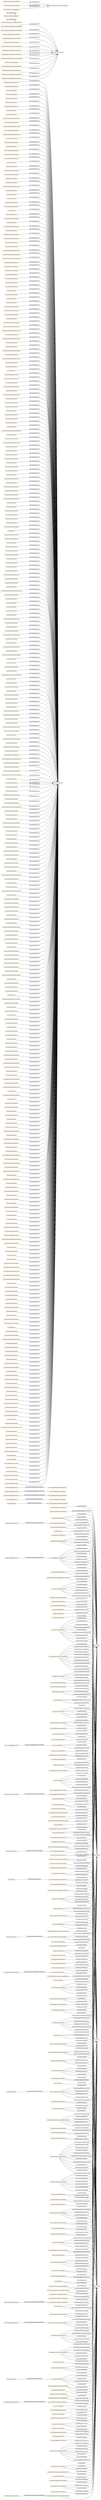 digraph ar2dtool_diagram { 
rankdir=LR;
size="1501"
node [shape = rectangle, color="orange"]; "ml:LarsCVMethod" "ml:PCAMethod" "ml:KNNImputerMethod" "ml:MLPClassifierMethod" "ml:DictionaryLearningMethod" "ml:OPTICSMethod" "ml:LabelBinarizerMethod" "ml:SVRMethod" "ml:CheckScoringMethod" "ml:KBinsDiscretizerMethod" "ml:D2TweedieScoreMethod" "ml:LinearSVCMethod" "ml:ExtraTreeRegressorMethod" "ml:ClassificationReportMethod" "ml:AccuracyScoreMethod" "ml:SpectralClusteringMethod" "ml:LassoLarsICMethod" "ml:BirchMethod" "ml:LogisticRegressionCVMethod" "ml:ValidationCurveDisplayMethod" "ml:ComplementNBMethod" "ml:SGDRegressorMethod" "ml:VotingClassifierMethod" "ml:RepeatedStratifiedKFoldMethod" "ml:AdjustedMutualInfoScoreMethod" "ml:GradientBoostingClassifierMethod" "ml:ConsensusScoreMethod" "ml:LarsMethod" "ml:GradientBoostingRegressorMethod" "ml:TheilSenRegressorMethod" "ml:KernelDensityMethod" "ml:DBSCANMethod" "ml:JaccardScoreMethod" "ml:NearestCentroidMethod" "ml:DecisionTreeClassifierMethod" "ml:SpectralBiclusteringMethod" "ml:RidgeCVMethod" "ml:ExplainedVarianceScoreMethod" "ml:SequentialFeatureSelectorMethod" "ml:MLPRegressorMethod" "ml:LocalOutlierFactorMethod" "ml:NearestNeighborsMethod" "ml:TargetEncoderMethod" "ml:HalvingRandomSearchCVMethod" "ml:ClassLikelihoodRatiosMethod" "ml:BaggingClassifierMethod" "ml:RadiusNeighborsTransformerMethod" "ml:RFEMethod" "ml:NuSVCMethod" "ml:GenericUnivariateSelectMethod" "ml:BernoulliNBMethod" "ml:AffinityPropagationMethod" "ml:SelectFromModelMethod" "ml:PairwiseKernelsMethod" "ml:FunctionTransformerMethod" "ml:DecisionTreeRegressorMethod" "ml:RandomForestRegressorMethod" "ml:ExtraTreesClassifierMethod" "ml:SelectFdrMethod" "ml:IsolationForestMethod" "ml:MiniBatchSparsePCAMethod" "ml:MiniBatchDictionaryLearningMethod" "ml:GridSearchCVMethod" "ml:TrainTestSplitMethod" "ml:PerceptronMethod" "ml:SpectralCoclusteringMethod" "ml:StandardScalerMethod" "ml:LinearRegressionMethod" "ml:RadiusNeighborsClassifierMethod" "ml:KNeighborsClassifierMethod" "ml:MultilabelConfusionMatrixMethod" "ml:ExtraTreesRegressorMethod" "ml:LassoMethod" "ml:KNeighborsRegressorMethod" "ml:VotingRegressorMethod" "ml:LassoCVMethod" "ml:RFECVMethod" "ml:SVCMethod" "ml:BalancedAccuracyScoreMethod" "ml:MiniBatchKMeansMethod" "ml:FRegressionMethod" "ml:ARDRegressionMethod" "ml:BayesianRidgeMethod" "ml:FeatureHasherMethod" "ml:TweedieRegressorMethod" "ml:PairwiseDistancesMethod" "ml:PrecisionRecallCurveMethod" "ml:RobustScalerMethod" "ml:HistGradientBoostingClassifierMethod" "ml:HistGradientBoostingRegressorMethod" "ml:MeanShiftMethod" "ml:IncrementalPCAMethod" "ml:MiniBatchNMFMethod" "ml:OutputCodeClassifierMethod" "ml:KernelPCAMethod" "ml:HalvingGridSearchCVMethod" "ml:MakeScorerMethod" "ml:CategoricalNBMethod" "ml:ElasticNetCVMethod" "ml:RocAucScoreMethod" "ml:QuantileTransformerMethod" "ml:PrecisionScoreMethod" "ml:BisectingKMeansMethod" "ml:HingeLossMethod" "ml:CohenKappaScoreMethod" "ml:OneHotEncoderMethod" "ml:StratifiedShuffleSplitMethod" "ml:PairwiseDistancesArgminMinMethod" "ml:SparsePCAMethod" "ml:MutualInfoClassifMethod" "ml:SplineTransformerMethod" "ml:PowerTransformerMethod" "ml:MissingIndicatorMethod" "ml:MutualInfoScoreMethod" "ml:GroupShuffleSplitMethod" "ml:SilhouetteScoreMethod" "ml:DictVectorizerMethod" "ml:RepeatedKFoldMethod" "ml:LeavePGroupsOutMethod" "ml:RANSACRegressorMethod" "ml:MeanAbsolutePercentageErrorMethod" "ml:LinearSVRMethod" "ml:AdaBoostClassifierMethod" "ml:LassoLarsCVMethod" "ml:StackingClassifierMethod" "ml:GaussianNBMethod" "ml:PrecisionRecallFscoreSupportMethod" "ml:BinarizerMethod" "ml:PairwiseDistancesChunkedMethod" "ml:MinMaxScalerMethod" "ml:LearningCurveDisplayMethod" "ml:PairwiseDistancesArgminMethod" "ml:AgglomerativeClusteringMethod" "ml:SimpleImputerMethod" "ml:OneClassSVMMethod" "ml:PolynomialFeaturesMethod" "ml:FbetaScoreMethod" "ml:RandomForestClassifierMethod" "ml:SparseCoderMethod" "ml:QuantileRegressorMethod" "ml:HDBSCANMethod" "ml:FastICAMethod" "ml:AdaBoostRegressorMethod" "ml:FeatureAgglomerationMethod" "ml:LatentDirichletAllocationMethod" "ml:OrdinalEncoderMethod" "ml:DcgScoreMethod" "ml:EuclideanDistancesMethod" "ml:TimeSeriesSplitMethod" "ml:SelectPercentileMethod" "ml:FactorAnalysisMethod" ; /*classes style*/
	"ml:hasParamRemoveZeroEig" -> "ds:hasParameter" [ label = "rdfs:subPropertyOf" ];
	"ml:hasParamPoolingFunc" -> "ds:hasParameter" [ label = "rdfs:subPropertyOf" ];
	"ml:hasParamAffinity" -> "ds:hasParameter" [ label = "rdfs:subPropertyOf" ];
	"ml:hasParamMiniBatch" -> "ds:hasParameter" [ label = "rdfs:subPropertyOf" ];
	"ml:hasParamFillValue" -> "ds:hasParameter" [ label = "rdfs:subPropertyOf" ];
	"ml:hasSupportVectorRegressionMethod" -> "ml:hasTrainMethod" [ label = "rdfs:subPropertyOf" ];
	"ml:hasParamLambda1" -> "ds:hasParameter" [ label = "rdfs:subPropertyOf" ];
	"ml:hasParamWhitenSolver" -> "ds:hasParameter" [ label = "rdfs:subPropertyOf" ];
	"ml:hasParamBeta1" -> "ds:hasParameter" [ label = "rdfs:subPropertyOf" ];
	"ml:hasParamWhiten" -> "ds:hasParameter" [ label = "rdfs:subPropertyOf" ];
	"ml:hasParamDistanceThreshold" -> "ds:hasParameter" [ label = "rdfs:subPropertyOf" ];
	"ml:hasParamMetricParams" -> "ds:hasParameter" [ label = "rdfs:subPropertyOf" ];
	"ml:hasParamResidualThreshold" -> "ds:hasParameter" [ label = "rdfs:subPropertyOf" ];
	"ml:hasInstanceBasedRegressionMethod" -> "ml:hasTrainMethod" [ label = "rdfs:subPropertyOf" ];
	"ml:hasParamMinFrequency" -> "ds:hasParameter" [ label = "rdfs:subPropertyOf" ];
	"ml:hasParamOutputDistribution" -> "ds:hasParameter" [ label = "rdfs:subPropertyOf" ];
	"ml:hasParamGcvMode" -> "ds:hasParameter" [ label = "rdfs:subPropertyOf" ];
	"ml:hasParamStopNInliers" -> "ds:hasParameter" [ label = "rdfs:subPropertyOf" ];
	"ml:hasParamWeights" -> "ds:hasParameter" [ label = "rdfs:subPropertyOf" ];
	"ml:hasParamKernelParams" -> "ds:hasParameter" [ label = "rdfs:subPropertyOf" ];
	"ml:hasPerformanceCalculationMethod" -> "ml:hasPerformanceCalculationMethod" [ label = "rdfs:subPropertyOf" ];
	"ml:hasParamNoiseVariance" -> "ds:hasParameter" [ label = "rdfs:subPropertyOf" ];
	"ml:hasParamMaxTrainSize" -> "ds:hasParameter" [ label = "rdfs:subPropertyOf" ];
	"ml:hasParamAtol" -> "ds:hasParameter" [ label = "rdfs:subPropertyOf" ];
	"ml:hasParamL1Ratio" -> "ds:hasParameter" [ label = "rdfs:subPropertyOf" ];
	"ml:hasParamVarSmoothing" -> "ds:hasParameter" [ label = "rdfs:subPropertyOf" ];
	"ml:hasDataSplittingMethod" -> "ml:hasDataSplittingMethod" [ label = "rdfs:subPropertyOf" ];
	"ml:hasParamOutlierLabel" -> "ds:hasParameter" [ label = "rdfs:subPropertyOf" ];
	"ml:hasParamLogBase" -> "ds:hasParameter" [ label = "rdfs:subPropertyOf" ];
	"ml:hasParamLeafSize" -> "ds:hasParameter" [ label = "rdfs:subPropertyOf" ];
	"ml:hasParamBisectingStrategy" -> "ds:hasParameter" [ label = "rdfs:subPropertyOf" ];
	"ml:hasParamTestSize" -> "ds:hasParameter" [ label = "rdfs:subPropertyOf" ];
	"ml:hasParamPrefit" -> "ds:hasParameter" [ label = "rdfs:subPropertyOf" ];
	"ml:hasParamEta0" -> "ds:hasParameter" [ label = "rdfs:subPropertyOf" ];
	"ml:hasParamAlgorithm" -> "ds:hasParameter" [ label = "rdfs:subPropertyOf" ];
	"ml:hasParamExtrapolation" -> "ds:hasParameter" [ label = "rdfs:subPropertyOf" ];
	"ml:hasParamB" -> "ds:hasParameter" [ label = "rdfs:subPropertyOf" ];
	"ml:hasParamPositive" -> "ds:hasParameter" [ label = "rdfs:subPropertyOf" ];
	"ml:hasParamNSubsamples" -> "ds:hasParameter" [ label = "rdfs:subPropertyOf" ];
	"ml:hasParamDrop" -> "ds:hasParameter" [ label = "rdfs:subPropertyOf" ];
	"ml:hasParamWithCentering" -> "ds:hasParameter" [ label = "rdfs:subPropertyOf" ];
	"ml:hasParamMemory" -> "ds:hasParameter" [ label = "rdfs:subPropertyOf" ];
	"ml:hasParamConvergenceIter" -> "ds:hasParameter" [ label = "rdfs:subPropertyOf" ];
	"ml:hasParamMinCategories" -> "ds:hasParameter" [ label = "rdfs:subPropertyOf" ];
	"ml:hasParamSvdSolver" -> "ds:hasParameter" [ label = "rdfs:subPropertyOf" ];
	"ml:hasParamClusterAll" -> "ds:hasParameter" [ label = "rdfs:subPropertyOf" ];
	"ml:hasFeatureSelectionMethod" -> "ml:hasPrepareTransformerMethod" [ label = "rdfs:subPropertyOf" ];
	"ml:hasParamBootstrapFeatures" -> "ds:hasParameter" [ label = "rdfs:subPropertyOf" ];
	"ml:hasParamReassignmentRatio" -> "ds:hasParameter" [ label = "rdfs:subPropertyOf" ];
	"ml:hasParamFitInverseTransform" -> "ds:hasParameter" [ label = "rdfs:subPropertyOf" ];
	"ml:hasParamMinResources" -> "ds:hasParameter" [ label = "rdfs:subPropertyOf" ];
	"ml:hasParamNCandidates" -> "ds:hasParameter" [ label = "rdfs:subPropertyOf" ];
	"ml:hasParamIncludeBias" -> "ds:hasParameter" [ label = "rdfs:subPropertyOf" ];
	"ml:hasParamOutputDict" -> "ds:hasParameter" [ label = "rdfs:subPropertyOf" ];
	"ml:hasParamSampleSize" -> "ds:hasParameter" [ label = "rdfs:subPropertyOf" ];
	"ml:hasParamStrategy" -> "ds:hasParameter" [ label = "rdfs:subPropertyOf" ];
	"ml:hasParamAllowNone" -> "ds:hasParameter" [ label = "rdfs:subPropertyOf" ];
	"ml:hasParamStep" -> "ds:hasParameter" [ label = "rdfs:subPropertyOf" ];
	"ml:hasParamInputType" -> "ds:hasParameter" [ label = "rdfs:subPropertyOf" ];
	"ml:hasParamLink" -> "ds:hasParameter" [ label = "rdfs:subPropertyOf" ];
	"ml:hasParamPenalty" -> "ds:hasParameter" [ label = "rdfs:subPropertyOf" ];
	"ml:hasParamMaxSamples" -> "ds:hasParameter" [ label = "rdfs:subPropertyOf" ];
	"ml:hasParamMaxLeafNodes" -> "ds:hasParameter" [ label = "rdfs:subPropertyOf" ];
	"ml:hasParamUnitVariance" -> "ds:hasParameter" [ label = "rdfs:subPropertyOf" ];
	"ml:hasParamNSplits" -> "ds:hasParameter" [ label = "rdfs:subPropertyOf" ];
	"ml:hasParamTransformAlpha" -> "ds:hasParameter" [ label = "rdfs:subPropertyOf" ];
	"ml:hasParamReturnTrainScore" -> "ds:hasParameter" [ label = "rdfs:subPropertyOf" ];
	"ml:hasParamMinImpurityDecrease" -> "ds:hasParameter" [ label = "rdfs:subPropertyOf" ];
	"ml:hasParamParamGrid" -> "ds:hasParameter" [ label = "rdfs:subPropertyOf" ];
	"ml:hasParamCategoricalFeatures" -> "ds:hasParameter" [ label = "rdfs:subPropertyOf" ];
	"ml:hasParamCallback" -> "ds:hasParameter" [ label = "rdfs:subPropertyOf" ];
	"ml:hasParamCodeInit" -> "ds:hasParameter" [ label = "rdfs:subPropertyOf" ];
	"ml:hasParamTransformAlgorithm" -> "ds:hasParameter" [ label = "rdfs:subPropertyOf" ];
	"ml:hasParamAddIndicator" -> "ds:hasParameter" [ label = "rdfs:subPropertyOf" ];
	"ml:hasParamMaxNoImprovement" -> "ds:hasParameter" [ label = "rdfs:subPropertyOf" ];
	"ml:hasParamNRepeats" -> "ds:hasParameter" [ label = "rdfs:subPropertyOf" ];
	"ml:hasParamWarnFor" -> "ds:hasParameter" [ label = "rdfs:subPropertyOf" ];
	"ml:hasParamCs" -> "ds:hasParameter" [ label = "rdfs:subPropertyOf" ];
	"ml:hasParamParamName" -> "ds:hasParameter" [ label = "rdfs:subPropertyOf" ];
	"ml:hasParamInteractionCst" -> "ds:hasParameter" [ label = "rdfs:subPropertyOf" ];
	"ml:hasParamAdjusted" -> "ds:hasParameter" [ label = "rdfs:subPropertyOf" ];
	"ml:hasParamNIterNoChange" -> "ds:hasParameter" [ label = "rdfs:subPropertyOf" ];
	"ml:hasParamSmooth" -> "ds:hasParameter" [ label = "rdfs:subPropertyOf" ];
	"ml:hasParamFlattenTransform" -> "ds:hasParameter" [ label = "rdfs:subPropertyOf" ];
	"ml:hasParamLambda2" -> "ds:hasParameter" [ label = "rdfs:subPropertyOf" ];
	"ml:hasParamScoreName" -> "ds:hasParameter" [ label = "rdfs:subPropertyOf" ];
	"ml:hasParamScoreFunc" -> "ds:hasParameter" [ label = "rdfs:subPropertyOf" ];
	"ml:hasParamBeta2" -> "ds:hasParameter" [ label = "rdfs:subPropertyOf" ];
	"ml:hasParamCategories" -> "ds:hasParameter" [ label = "rdfs:subPropertyOf" ];
	"ml:hasParamMaxTrials" -> "ds:hasParameter" [ label = "rdfs:subPropertyOf" ];
	"ml:hasParamMaxIter" -> "ds:hasParameter" [ label = "rdfs:subPropertyOf" ];
	"ml:hasParamRtol" -> "ds:hasParameter" [ label = "rdfs:subPropertyOf" ];
	"ml:hasParamAggressiveElimination" -> "ds:hasParameter" [ label = "rdfs:subPropertyOf" ];
	"ml:hasParamWInit" -> "ds:hasParameter" [ label = "rdfs:subPropertyOf" ];
	"ml:hasParamWarmStart" -> "ds:hasParameter" [ label = "rdfs:subPropertyOf" ];
	"ml:hasParamValidationFraction" -> "ds:hasParameter" [ label = "rdfs:subPropertyOf" ];
	"ml:hasParamFeatures" -> "ds:hasParameter" [ label = "rdfs:subPropertyOf" ];
	"ml:hasParamShuffle" -> "ds:hasParameter" [ label = "rdfs:subPropertyOf" ];
	"ml:hasParamNSvdVecs" -> "ds:hasParameter" [ label = "rdfs:subPropertyOf" ];
	"ml:hasParamReduceFunc" -> "ds:hasParameter" [ label = "rdfs:subPropertyOf" ];
	"ml:hasParamKernel" -> "ds:hasParameter" [ label = "rdfs:subPropertyOf" ];
	"ml:hasParamForceAlpha" -> "ds:hasParameter" [ label = "rdfs:subPropertyOf" ];
	"ml:hasParamTrainSize" -> "ds:hasParameter" [ label = "rdfs:subPropertyOf" ];
	"ml:hasParamNorm" -> "ds:hasParameter" [ label = "rdfs:subPropertyOf" ];
	"ml:hasParamNEstimators" -> "ds:hasParameter" [ label = "rdfs:subPropertyOf" ];
	"ml:hasParamGamma" -> "ds:hasParameter" [ label = "rdfs:subPropertyOf" ];
	"ml:hasParamMaxCategories" -> "ds:hasParameter" [ label = "rdfs:subPropertyOf" ];
	"ml:hasParamMinBinFreq" -> "ds:hasParameter" [ label = "rdfs:subPropertyOf" ];
	"ml:hasParamStandardize" -> "ds:hasParameter" [ label = "rdfs:subPropertyOf" ];
	"ml:hasParamShrinkThreshold" -> "ds:hasParameter" [ label = "rdfs:subPropertyOf" ];
	"ml:hasParamNInit" -> "ds:hasParameter" [ label = "rdfs:subPropertyOf" ];
	"ml:hasParamAlpha" -> "ds:hasParameter" [ label = "rdfs:subPropertyOf" ];
	"ml:hasParamNQuantiles" -> "ds:hasParameter" [ label = "rdfs:subPropertyOf" ];
	"ml:hasParamCodeSize" -> "ds:hasParameter" [ label = "rdfs:subPropertyOf" ];
	"ml:hasParamWithMean" -> "ds:hasParameter" [ label = "rdfs:subPropertyOf" ];
	"ml:hasParamAlphaW" -> "ds:hasParameter" [ label = "rdfs:subPropertyOf" ];
	"ml:hasSimpleRegressionMethod" -> "ml:hasTrainMethod" [ label = "rdfs:subPropertyOf" ];
	"ml:hasParamEarlyStopping" -> "ds:hasParameter" [ label = "rdfs:subPropertyOf" ];
	"ml:hasParamC" -> "ds:hasParameter" [ label = "rdfs:subPropertyOf" ];
	"ml:hasParamCheckInverse" -> "ds:hasParameter" [ label = "rdfs:subPropertyOf" ];
	"ml:hasParamNNeighbors" -> "ds:hasParameter" [ label = "rdfs:subPropertyOf" ];
	"ml:hasParamJitter" -> "ds:hasParameter" [ label = "rdfs:subPropertyOf" ];
	"ml:hasParamNGroups" -> "ds:hasParameter" [ label = "rdfs:subPropertyOf" ];
	"ml:hasParamBatchSize" -> "ds:hasParameter" [ label = "rdfs:subPropertyOf" ];
	"ml:hasParamPositiveDict" -> "ds:hasParameter" [ label = "rdfs:subPropertyOf" ];
	"ml:hasParamPowerT" -> "ds:hasParameter" [ label = "rdfs:subPropertyOf" ];
	"ml:hasParamAlphaInit" -> "ds:hasParameter" [ label = "rdfs:subPropertyOf" ];
	"ml:hasParamFitPath" -> "ds:hasParameter" [ label = "rdfs:subPropertyOf" ];
	"ml:hasParamSeparator" -> "ds:hasParameter" [ label = "rdfs:subPropertyOf" ];
	"ml:hasParamNNonzeroCoefs" -> "ds:hasParameter" [ label = "rdfs:subPropertyOf" ];
	"ml:hasParamProbability" -> "ds:hasParameter" [ label = "rdfs:subPropertyOf" ];
	"ml:hasParamRidgeAlpha" -> "ds:hasParameter" [ label = "rdfs:subPropertyOf" ];
	"ml:hasParamParam" -> "ds:hasParameter" [ label = "rdfs:subPropertyOf" ];
	"ml:hasParamTransformNNonzeroCoefs" -> "ds:hasParameter" [ label = "rdfs:subPropertyOf" ];
	"ml:hasParamAssignLabels" -> "ds:hasParameter" [ label = "rdfs:subPropertyOf" ];
	"ml:hasParamMaxBins" -> "ds:hasParameter" [ label = "rdfs:subPropertyOf" ];
	"ml:hasParamAlpha1" -> "ds:hasParameter" [ label = "rdfs:subPropertyOf" ];
	"ml:hasParamDigits" -> "ds:hasParameter" [ label = "rdfs:subPropertyOf" ];
	"ml:hasBoostingRegressionMethod" -> "ml:hasTrainMethod" [ label = "rdfs:subPropertyOf" ];
	"ml:hasModelSelectionMethod" -> "ml:hasTrainMethod" [ label = "rdfs:subPropertyOf" ];
	"ml:hasParamMaxFun" -> "ds:hasParameter" [ label = "rdfs:subPropertyOf" ];
	"ml:hasParamDtype" -> "ds:hasParameter" [ label = "rdfs:subPropertyOf" ];
	"ml:hasParamBranchingFactor" -> "ds:hasParameter" [ label = "rdfs:subPropertyOf" ];
	"ml:hasParamNormalize" -> "ds:hasParameter" [ label = "rdfs:subPropertyOf" ];
	"ml:hasParamPerpTol" -> "ds:hasParameter" [ label = "rdfs:subPropertyOf" ];
	"ml:hasParamLambdaInit" -> "ds:hasParameter" [ label = "rdfs:subPropertyOf" ];
	"ml:hasParamFeatureNamesOut" -> "ds:hasParameter" [ label = "rdfs:subPropertyOf" ];
	"ml:hasParamCcpAlpha" -> "ds:hasParameter" [ label = "rdfs:subPropertyOf" ];
	"ml:hasParamSolver" -> "ds:hasParameter" [ label = "rdfs:subPropertyOf" ];
	"ml:hasParamImportanceGetter" -> "ds:hasParameter" [ label = "rdfs:subPropertyOf" ];
	"ml:hasParamMaxEps" -> "ds:hasParameter" [ label = "rdfs:subPropertyOf" ];
	"ml:hasParamEncodedMissingValue" -> "ds:hasParameter" [ label = "rdfs:subPropertyOf" ];
	"ml:hasParamVInit" -> "ds:hasParameter" [ label = "rdfs:subPropertyOf" ];
	"ml:hasParamLoss" -> "ds:hasParameter" [ label = "rdfs:subPropertyOf" ];
	"ml:hasParamFitAlgorithm" -> "ds:hasParameter" [ label = "rdfs:subPropertyOf" ];
	"ml:hasParamAlphas" -> "ds:hasParameter" [ label = "rdfs:subPropertyOf" ];
	"ml:hasParamClusterSelectionMethod" -> "ds:hasParameter" [ label = "rdfs:subPropertyOf" ];
	"ml:hasParamOrder" -> "ds:hasParameter" [ label = "rdfs:subPropertyOf" ];
	"ml:hasParamFitPrior" -> "ds:hasParameter" [ label = "rdfs:subPropertyOf" ];
	"ml:hasParamInverseFunc" -> "ds:hasParameter" [ label = "rdfs:subPropertyOf" ];
	"ml:hasParamKnots" -> "ds:hasParameter" [ label = "rdfs:subPropertyOf" ];
	"ml:hasParamSparseOutput" -> "ds:hasParameter" [ label = "rdfs:subPropertyOf" ];
	"ml:hasParamSimilarity" -> "ds:hasParameter" [ label = "rdfs:subPropertyOf" ];
	"ml:hasParamBetaLoss" -> "ds:hasParameter" [ label = "rdfs:subPropertyOf" ];
	"ml:hasParamSplitter" -> "ds:hasParameter" [ label = "rdfs:subPropertyOf" ];
	"ml:hasParamMinClusterSize" -> "ds:hasParameter" [ label = "rdfs:subPropertyOf" ];
	"ml:hasParamDropIntermediate" -> "ds:hasParameter" [ label = "rdfs:subPropertyOf" ];
	"ml:hasParamTrainScores" -> "ds:hasParameter" [ label = "rdfs:subPropertyOf" ];
	"ml:hasParamEigenTol" -> "ds:hasParameter" [ label = "rdfs:subPropertyOf" ];
	"ml:hasParamComputeDistances" -> "ds:hasParameter" [ label = "rdfs:subPropertyOf" ];
	"ml:hasParamContamination" -> "ds:hasParameter" [ label = "rdfs:subPropertyOf" ];
	"ml:hasParamFunc" -> "ds:hasParameter" [ label = "rdfs:subPropertyOf" ];
	"ml:hasParamMaxDocUpdateIter" -> "ds:hasParameter" [ label = "rdfs:subPropertyOf" ];
	"ml:hasParamEncode" -> "ds:hasParameter" [ label = "rdfs:subPropertyOf" ];
	"ml:hasParamLearningMethod" -> "ds:hasParameter" [ label = "rdfs:subPropertyOf" ];
	"ml:hasParamSamplewise" -> "ds:hasParameter" [ label = "rdfs:subPropertyOf" ];
	"ml:hasParamIteratedPower" -> "ds:hasParameter" [ label = "rdfs:subPropertyOf" ];
	"ml:hasParamNesterovsMomentum" -> "ds:hasParameter" [ label = "rdfs:subPropertyOf" ];
	"ml:hasParamWorkingMemory" -> "ds:hasParameter" [ label = "rdfs:subPropertyOf" ];
	"ml:hasParamFeatureRange" -> "ds:hasParameter" [ label = "rdfs:subPropertyOf" ];
	"ml:hasParamResponseMethod" -> "ds:hasParameter" [ label = "rdfs:subPropertyOf" ];
	"ml:hasParamFeatureNameCombiner" -> "ds:hasParameter" [ label = "rdfs:subPropertyOf" ];
	"ml:hasParamPower" -> "ds:hasParameter" [ label = "rdfs:subPropertyOf" ];
	"ml:hasParamBreakTies" -> "ds:hasParameter" [ label = "rdfs:subPropertyOf" ];
	"ml:hasParamSplitSign" -> "ds:hasParameter" [ label = "rdfs:subPropertyOf" ];
	"ml:hasParamAverage" -> "ds:hasParameter" [ label = "rdfs:subPropertyOf" ];
	"ml:hasParamInterceptScaling" -> "ds:hasParameter" [ label = "rdfs:subPropertyOf" ];
	"ml:hasParamBinSeeding" -> "ds:hasParameter" [ label = "rdfs:subPropertyOf" ];
	"ml:hasParamQuantileRange" -> "ds:hasParameter" [ label = "rdfs:subPropertyOf" ];
	"ml:hasParamClusterSelectionEpsilon" -> "ds:hasParameter" [ label = "rdfs:subPropertyOf" ];
	"ml:hasParamErrorOnNew" -> "ds:hasParameter" [ label = "rdfs:subPropertyOf" ];
	"ml:hasParamDirection" -> "ds:hasParameter" [ label = "rdfs:subPropertyOf" ];
	"ml:hasParamKwArgs" -> "ds:hasParameter" [ label = "rdfs:subPropertyOf" ];
	"ml:hasParamNFeaturesToSelect" -> "ds:hasParameter" [ label = "rdfs:subPropertyOf" ];
	"ml:hasParamL2Regularization" -> "ds:hasParameter" [ label = "rdfs:subPropertyOf" ];
	"ml:hasParamWithStd" -> "ds:hasParameter" [ label = "rdfs:subPropertyOf" ];
	"ml:hasParamEstimator" -> "ds:hasParameter" [ label = "rdfs:subPropertyOf" ];
	"ml:hasParamAlpha2" -> "ds:hasParameter" [ label = "rdfs:subPropertyOf" ];
	"ml:hasParamPreDispatch" -> "ds:hasParameter" [ label = "rdfs:subPropertyOf" ];
	"ml:hasParamLinkage" -> "ds:hasParameter" [ label = "rdfs:subPropertyOf" ];
	"ml:hasParamHandleUnknown" -> "ds:hasParameter" [ label = "rdfs:subPropertyOf" ];
	"ml:hasParamMonotonicCst" -> "ds:hasParameter" [ label = "rdfs:subPropertyOf" ];
	"ml:hasParamAlphaH" -> "ds:hasParameter" [ label = "rdfs:subPropertyOf" ];
	"ml:hasParamConnectivity" -> "ds:hasParameter" [ label = "rdfs:subPropertyOf" ];
	"ml:hasParamMaxResources" -> "ds:hasParameter" [ label = "rdfs:subPropertyOf" ];
	"ml:hasParamNBins" -> "ds:hasParameter" [ label = "rdfs:subPropertyOf" ];
	"ml:hasParamDecisionFunctionShape" -> "ds:hasParameter" [ label = "rdfs:subPropertyOf" ];
	"ml:hasMulticlassClassificationMethod" -> "ml:hasTrainMethod" [ label = "rdfs:subPropertyOf" ];
	"ml:hasParamNeedsProba" -> "ds:hasParameter" [ label = "rdfs:subPropertyOf" ];
	"ml:hasParamMetric" -> "ds:hasParameter" [ label = "rdfs:subPropertyOf" ];
	"ml:hasParamFunArgs" -> "ds:hasParameter" [ label = "rdfs:subPropertyOf" ];
	"ml:hasParamPredecessorCorrection" -> "ds:hasParameter" [ label = "rdfs:subPropertyOf" ];
	"ml:hasParamBeta" -> "ds:hasParameter" [ label = "rdfs:subPropertyOf" ];
	"ml:hasParamLearningOffset" -> "ds:hasParameter" [ label = "rdfs:subPropertyOf" ];
	"ml:hasParamAcceptSparse" -> "ds:hasParameter" [ label = "rdfs:subPropertyOf" ];
	"ml:hasParamRaiseWarning" -> "ds:hasParameter" [ label = "rdfs:subPropertyOf" ];
	"ml:hasParamIsDataValid" -> "ds:hasParameter" [ label = "rdfs:subPropertyOf" ];
	"ml:hasParamCoef0" -> "ds:hasParameter" [ label = "rdfs:subPropertyOf" ];
	"ml:hasParamMissingValues" -> "ds:hasParameter" [ label = "rdfs:subPropertyOf" ];
	"ml:hasParamSparse" -> "ds:hasParameter" [ label = "rdfs:subPropertyOf" ];
	"ml:hasParamIgnoreImplicitZeros" -> "ds:hasParameter" [ label = "rdfs:subPropertyOf" ];
	"ml:hasParamNComponents" -> "ds:hasParameter" [ label = "rdfs:subPropertyOf" ];
	"ml:hasParamStopScore" -> "ds:hasParameter" [ label = "rdfs:subPropertyOf" ];
	"ml:hasParamForgetFactor" -> "ds:hasParameter" [ label = "rdfs:subPropertyOf" ];
	"ml:hasParamResource" -> "ds:hasParameter" [ label = "rdfs:subPropertyOf" ];
	"ml:hasParamSort" -> "ds:hasParameter" [ label = "rdfs:subPropertyOf" ];
	"ml:hasParamMeanChangeTol" -> "ds:hasParameter" [ label = "rdfs:subPropertyOf" ];
	"ml:hasParamRandomState" -> "ds:hasParameter" [ label = "rdfs:subPropertyOf" ];
	"ml:hasParamForceAllFinite" -> "ds:hasParameter" [ label = "rdfs:subPropertyOf" ];
	"ml:hasParamComputeScore" -> "ds:hasParameter" [ label = "rdfs:subPropertyOf" ];
	"ml:hasParamUnknownValue" -> "ds:hasParameter" [ label = "rdfs:subPropertyOf" ];
	"ml:hasParamSubsample" -> "ds:hasParameter" [ label = "rdfs:subPropertyOf" ];
	"ml:hasParamFreshRestartsMaxIter" -> "ds:hasParameter" [ label = "rdfs:subPropertyOf" ];
	"ml:hasParamGap" -> "ds:hasParameter" [ label = "rdfs:subPropertyOf" ];
	"ml:hasBinaryClassificationMethod" -> "ml:hasTrainMethod" [ label = "rdfs:subPropertyOf" ];
	"ml:hasParamAlternateSign" -> "ds:hasParameter" [ label = "rdfs:subPropertyOf" ];
	"ml:hasParamMultiClass" -> "ds:hasParameter" [ label = "rdfs:subPropertyOf" ];
	"ml:hasParamMomentum" -> "ds:hasParameter" [ label = "rdfs:subPropertyOf" ];
	"ml:hasParamP" -> "ds:hasParameter" [ label = "rdfs:subPropertyOf" ];
	"ml:hasParamMinFeaturesToSelect" -> "ds:hasParameter" [ label = "rdfs:subPropertyOf" ];
	"ml:hasParamClassWeight" -> "ds:hasParameter" [ label = "rdfs:subPropertyOf" ];
	"ml:hasParamAxis" -> "ds:hasParameter" [ label = "rdfs:subPropertyOf" ];
	"ml:hasParamTestScores" -> "ds:hasParameter" [ label = "rdfs:subPropertyOf" ];
	"ml:hasParamTol" -> "ds:hasParameter" [ label = "rdfs:subPropertyOf" ];
	"ml:hasParamFitIntercept" -> "ds:hasParameter" [ label = "rdfs:subPropertyOf" ];
	"ml:hasParamPosLabel" -> "ds:hasParameter" [ label = "rdfs:subPropertyOf" ];
	"ml:hasParamMode" -> "ds:hasParameter" [ label = "rdfs:subPropertyOf" ];
	"ml:hasParamPercentile" -> "ds:hasParameter" [ label = "rdfs:subPropertyOf" ];
	"ml:hasParamNFeatures" -> "ds:hasParameter" [ label = "rdfs:subPropertyOf" ];
	"ml:hasParamNIter" -> "ds:hasParameter" [ label = "rdfs:subPropertyOf" ];
	"ml:hasParamDictionary" -> "ds:hasParameter" [ label = "rdfs:subPropertyOf" ];
	"ml:hasParamBinarize" -> "ds:hasParameter" [ label = "rdfs:subPropertyOf" ];
	"ml:hasParamBandwidth" -> "ds:hasParameter" [ label = "rdfs:subPropertyOf" ];
	"ml:hasParamInteractionOnly" -> "ds:hasParameter" [ label = "rdfs:subPropertyOf" ];
	"ml:hasRegularizedRegressionMethod" -> "ml:hasTrainMethod" [ label = "rdfs:subPropertyOf" ];
	"ml:hasParamPreference" -> "ds:hasParameter" [ label = "rdfs:subPropertyOf" ];
	"ml:hasParamComputeFullTree" -> "ds:hasParameter" [ label = "rdfs:subPropertyOf" ];
	"ml:hasParamClusterMethod" -> "ds:hasParameter" [ label = "rdfs:subPropertyOf" ];
	"ml:hasParamDictInit" -> "ds:hasParameter" [ label = "rdfs:subPropertyOf" ];
	"ml:hasParamValidate" -> "ds:hasParameter" [ label = "rdfs:subPropertyOf" ];
	"ml:hasParamDiscreteFeatures" -> "ds:hasParameter" [ label = "rdfs:subPropertyOf" ];
	"ml:hasRandomForestRegressionMethod" -> "ml:hasTrainMethod" [ label = "rdfs:subPropertyOf" ];
	"ml:hasClusteringMethod" -> "ml:hasTrainMethod" [ label = "rdfs:subPropertyOf" ];
	"ml:hasParamIsModelValid" -> "ds:hasParameter" [ label = "rdfs:subPropertyOf" ];
	"ml:hasParamAllowSingleCluster" -> "ds:hasParameter" [ label = "rdfs:subPropertyOf" ];
	"ml:hasParamK" -> "ds:hasParameter" [ label = "rdfs:subPropertyOf" ];
	"ml:hasParamTransformMaxIter" -> "ds:hasParameter" [ label = "rdfs:subPropertyOf" ];
	"ml:hasParamCv" -> "ds:hasParameter" [ label = "rdfs:subPropertyOf" ];
	"ml:hasParamSvdMethod" -> "ds:hasParameter" [ label = "rdfs:subPropertyOf" ];
	"ml:hasParamMinSamples" -> "ds:hasParameter" [ label = "rdfs:subPropertyOf" ];
	"ml:hasParamNBest" -> "ds:hasParameter" [ label = "rdfs:subPropertyOf" ];
	"ml:hasDecompositionMethod" -> "ml:hasPrepareTransformerMethod" [ label = "rdfs:subPropertyOf" ];
	"ml:hasParamActivation" -> "ds:hasParameter" [ label = "rdfs:subPropertyOf" ];
	"ml:hasParamUInit" -> "ds:hasParameter" [ label = "rdfs:subPropertyOf" ];
	"ml:hasParamStratify" -> "ds:hasParameter" [ label = "rdfs:subPropertyOf" ];
	"ml:hasParamEstimators" -> "ds:hasParameter" [ label = "rdfs:subPropertyOf" ];
	"ml:hasParamAverageMethod" -> "ds:hasParameter" [ label = "rdfs:subPropertyOf" ];
	"ml:hasMultilabelClassificationMethod" -> "ml:hasTrainMethod" [ label = "rdfs:subPropertyOf" ];
	"ml:hasParamSeeds" -> "ds:hasParameter" [ label = "rdfs:subPropertyOf" ];
	"ml:hasParamGreaterIsBetter" -> "ds:hasParameter" [ label = "rdfs:subPropertyOf" ];
	"ml:hasParamLearningDecay" -> "ds:hasParameter" [ label = "rdfs:subPropertyOf" ];
	"ml:hasParamNClusters" -> "ds:hasParameter" [ label = "rdfs:subPropertyOf" ];
	"ml:hasParamSquared" -> "ds:hasParameter" [ label = "rdfs:subPropertyOf" ];
	"ml:hasParamParamDistributions" -> "ds:hasParameter" [ label = "rdfs:subPropertyOf" ];
	"ml:hasParamPredDecision" -> "ds:hasParameter" [ label = "rdfs:subPropertyOf" ];
	"ml:hasParamThresholdLambda" -> "ds:hasParameter" [ label = "rdfs:subPropertyOf" ];
	"ml:hasParamFilterParams" -> "ds:hasParameter" [ label = "rdfs:subPropertyOf" ];
	"ml:hasBayesianRegressionMethod" -> "ml:hasTrainMethod" [ label = "rdfs:subPropertyOf" ];
	"ml:hasParamMinSamplesSplit" -> "ds:hasParameter" [ label = "rdfs:subPropertyOf" ];
	"ml:hasParamDual" -> "ds:hasParameter" [ label = "rdfs:subPropertyOf" ];
	"ml:hasParamLearningRateInit" -> "ds:hasParameter" [ label = "rdfs:subPropertyOf" ];
	"ml:hasParamDegree" -> "ds:hasParameter" [ label = "rdfs:subPropertyOf" ];
	"ml:hasParamMaxSkips" -> "ds:hasParameter" [ label = "rdfs:subPropertyOf" ];
	"ml:hasParamDocTopicPrior" -> "ds:hasParameter" [ label = "rdfs:subPropertyOf" ];
	"ml:hasParamCopyX" -> "ds:hasParameter" [ label = "rdfs:subPropertyOf" ];
	"ml:hasParamSolverOptions" -> "ds:hasParameter" [ label = "rdfs:subPropertyOf" ];
	"ml:hasParamNJobs" -> "ds:hasParameter" [ label = "rdfs:subPropertyOf" ];
	"ml:hasParamMaxNAlphas" -> "ds:hasParameter" [ label = "rdfs:subPropertyOf" ];
	"ml:hasParamL1Ratios" -> "ds:hasParameter" [ label = "rdfs:subPropertyOf" ];
	"ml:hasDataProcessingMethod" -> "ml:hasPrepareTransformerMethod" [ label = "rdfs:subPropertyOf" ];
	"ml:hasDecisionTreeRegressionMethod" -> "ml:hasTrainMethod" [ label = "rdfs:subPropertyOf" ];
	"ml:hasParamRadius" -> "ds:hasParameter" [ label = "rdfs:subPropertyOf" ];
	"ml:hasParamVoting" -> "ds:hasParameter" [ label = "rdfs:subPropertyOf" ];
	"ml:hasParamOobScore" -> "ds:hasParameter" [ label = "rdfs:subPropertyOf" ];
	"ml:hasParamTopicWordPrior" -> "ds:hasParameter" [ label = "rdfs:subPropertyOf" ];
	"ml:hasParamPositiveCode" -> "ds:hasParameter" [ label = "rdfs:subPropertyOf" ];
	"ml:hasParamAlphaPerTarget" -> "ds:hasParameter" [ label = "rdfs:subPropertyOf" ];
	"ml:hasParamMinWeightFractionLeaf" -> "ds:hasParameter" [ label = "rdfs:subPropertyOf" ];
	"ml:hasParamStackMethod" -> "ds:hasParameter" [ label = "rdfs:subPropertyOf" ];
	"ml:hasParamClip" -> "ds:hasParameter" [ label = "rdfs:subPropertyOf" ];
	"ml:hasParamNegLabel" -> "ds:hasParameter" [ label = "rdfs:subPropertyOf" ];
	"ml:hasParamNu" -> "ds:hasParameter" [ label = "rdfs:subPropertyOf" ];
	"ml:hasParamCopy" -> "ds:hasParameter" [ label = "rdfs:subPropertyOf" ];
	"ml:hasParamNOversamples" -> "ds:hasParameter" [ label = "rdfs:subPropertyOf" ];
	"ml:hasParamMaxClusterSize" -> "ds:hasParameter" [ label = "rdfs:subPropertyOf" ];
	"ml:hasParamMinSamplesLeaf" -> "ds:hasParameter" [ label = "rdfs:subPropertyOf" ];
	"ml:hasParamNeedsThreshold" -> "ds:hasParameter" [ label = "rdfs:subPropertyOf" ];
	"ml:hasParamMaxSubpopulation" -> "ds:hasParameter" [ label = "rdfs:subPropertyOf" ];
	"ml:hasParamInit" -> "ds:hasParameter" [ label = "rdfs:subPropertyOf" ];
	"ml:hasParamNormOrder" -> "ds:hasParameter" [ label = "rdfs:subPropertyOf" ];
	"ml:hasParamIgnoreTies" -> "ds:hasParameter" [ label = "rdfs:subPropertyOf" ];
	"ml:hasParamPrecompute" -> "ds:hasParameter" [ label = "rdfs:subPropertyOf" ];
	"ml:hasParamNAlphas" -> "ds:hasParameter" [ label = "rdfs:subPropertyOf" ];
	"ml:hasParamCacheSize" -> "ds:hasParameter" [ label = "rdfs:subPropertyOf" ];
	"ml:hasParamLearningRate" -> "ds:hasParameter" [ label = "rdfs:subPropertyOf" ];
	"ml:hasParamInitSize" -> "ds:hasParameter" [ label = "rdfs:subPropertyOf" ];
	"ml:hasParamFactor" -> "ds:hasParameter" [ label = "rdfs:subPropertyOf" ];
	"ml:hasParamFinalEstimator" -> "ds:hasParameter" [ label = "rdfs:subPropertyOf" ];
	"ml:hasParamStoreCvValues" -> "ds:hasParameter" [ label = "rdfs:subPropertyOf" ];
	"ml:hasParamA" -> "ds:hasParameter" [ label = "rdfs:subPropertyOf" ];
	"ml:hasParamShrinking" -> "ds:hasParameter" [ label = "rdfs:subPropertyOf" ];
	"ml:hasParamTotalSamples" -> "ds:hasParameter" [ label = "rdfs:subPropertyOf" ];
	"ml:hasParamKeepEmptyFeatures" -> "ds:hasParameter" [ label = "rdfs:subPropertyOf" ];
	"ml:hasParamDamping" -> "ds:hasParameter" [ label = "rdfs:subPropertyOf" ];
	"ml:hasParamMaxFeatures" -> "ds:hasParameter" [ label = "rdfs:subPropertyOf" ];
	"ml:hasParamForceFinite" -> "ds:hasParameter" [ label = "rdfs:subPropertyOf" ];
	"ml:hasParamContingency" -> "ds:hasParameter" [ label = "rdfs:subPropertyOf" ];
	"ml:hasParamNovelty" -> "ds:hasParameter" [ label = "rdfs:subPropertyOf" ];
	"ml:hasParamZeroDivision" -> "ds:hasParameter" [ label = "rdfs:subPropertyOf" ];
	"ml:hasParamComputeLabels" -> "ds:hasParameter" [ label = "rdfs:subPropertyOf" ];
	"ml:hasParamNKnots" -> "ds:hasParameter" [ label = "rdfs:subPropertyOf" ];
	"ml:hasParamTargetType" -> "ds:hasParameter" [ label = "rdfs:subPropertyOf" ];
	"ml:hasParamPassthrough" -> "ds:hasParameter" [ label = "rdfs:subPropertyOf" ];
	"ml:hasLeastAngleRegressionMethod" -> "ml:hasTrainMethod" [ label = "rdfs:subPropertyOf" ];
	"ml:hasParamRotation" -> "ds:hasParameter" [ label = "rdfs:subPropertyOf" ];
	"ml:hasParamMetricKwargs" -> "ds:hasParameter" [ label = "rdfs:subPropertyOf" ];
	"ml:hasParamEpsilon" -> "ds:hasParameter" [ label = "rdfs:subPropertyOf" ];
	"ml:hasParamCriterion" -> "ds:hasParameter" [ label = "rdfs:subPropertyOf" ];
	"ml:hasParamMultioutput" -> "ds:hasParameter" [ label = "rdfs:subPropertyOf" ];
	"ml:hasParamEvaluateEvery" -> "ds:hasParameter" [ label = "rdfs:subPropertyOf" ];
	"ml:hasParamErrorScore" -> "ds:hasParameter" [ label = "rdfs:subPropertyOf" ];
	"ml:hasParamMaxDepth" -> "ds:hasParameter" [ label = "rdfs:subPropertyOf" ];
	"ml:hasParamBreadthFirst" -> "ds:hasParameter" [ label = "rdfs:subPropertyOf" ];
	"ml:hasParamFun" -> "ds:hasParameter" [ label = "rdfs:subPropertyOf" ];
	"ml:hasParamInvKwArgs" -> "ds:hasParameter" [ label = "rdfs:subPropertyOf" ];
	"ml:hasParamPowerIterationNormalizer" -> "ds:hasParameter" [ label = "rdfs:subPropertyOf" ];
	"ml:hasParamMethod" -> "ds:hasParameter" [ label = "rdfs:subPropertyOf" ];
	"ml:hasParamQuantile" -> "ds:hasParameter" [ label = "rdfs:subPropertyOf" ];
	"ml:hasParamBootstrap" -> "ds:hasParameter" [ label = "rdfs:subPropertyOf" ];
	"ml:hasParamVerbose" -> "ds:hasParameter" [ label = "rdfs:subPropertyOf" ];
	"ml:hasParamSelection" -> "ds:hasParameter" [ label = "rdfs:subPropertyOf" ];
	"ml:hasParamEigenSolver" -> "ds:hasParameter" [ label = "rdfs:subPropertyOf" ];
	"ml:hasParamEps" -> "ds:hasParameter" [ label = "rdfs:subPropertyOf" ];
	"ml:hasParamRefit" -> "ds:hasParameter" [ label = "rdfs:subPropertyOf" ];
	"ml:hasParamStoreCenters" -> "ds:hasParameter" [ label = "rdfs:subPropertyOf" ];
	"ml:hasParamCenter" -> "ds:hasParameter" [ label = "rdfs:subPropertyOf" ];
	"ml:hasParamScoring" -> "ds:hasParameter" [ label = "rdfs:subPropertyOf" ];
	"ml:hasParamFreshRestarts" -> "ds:hasParameter" [ label = "rdfs:subPropertyOf" ];
	"ml:hasParamThreshold" -> "ds:hasParameter" [ label = "rdfs:subPropertyOf" ];
	"ml:hasParamWithScaling" -> "ds:hasParameter" [ label = "rdfs:subPropertyOf" ];
	"ml:MultilabelClassification" -> "ml:DecisionTreeClassifierMethod" [ label = "ml:hasMultilabelClassificationMethod" ];
	"ml:KernelPCAMethod" -> "xsd:boolean" [ label = "ml:hasParamRemoveZeroEig" ];
	"ml:AgglomerativeClusteringMethod" -> "xsd:string" [ label = "ml:hasParamConnectivity" ];
	"ml:KNNImputerMethod" -> "xsd:boolean" [ label = "ml:hasParamAddIndicator" ];
	"ml:BirchMethod" -> "xsd:boolean" [ label = "ml:hasParamComputeLabels" ];
	"ml:OneHotEncoderMethod" -> "xsd:string" [ label = "ml:hasParamHandleUnknown" ];
	"ml:HalvingGridSearchCVMethod" -> "xsd:float" [ label = "ml:hasParamFactor" ];
	"ml:ConsensusScoreMethod" -> "xsd:string" [ label = "ml:hasParamA" ];
	"ml:ConsensusScoreMethod" -> "xsd:string" [ label = "ml:hasParamB" ];
	"ml:LinearSVCMethod" -> "xsd:float" [ label = "ml:hasParamC" ];
	"ml:NuSVCMethod" -> "xsd:string" [ label = "ml:hasParamDecisionFunctionShape" ];
	"ml:RepeatedKFoldMethod" -> "xsd:int" [ label = "ml:hasParamNRepeats" ];
	"ml:RandomForestRegressorMethod" -> "xsd:boolean" [ label = "ml:hasParamBootstrap" ];
	"ml:RobustScalerMethod" -> "xsd:boolean" [ label = "ml:hasParamUnitVariance" ];
	"ml:PerceptronMethod" -> "xsd:int" [ label = "ml:hasParamValidationFraction" ];
	"ml:BalancedAccuracyScoreMethod" -> "xsd:boolean" [ label = "ml:hasParamAdjusted" ];
	"ml:IsolationForestMethod" -> "xsd:float" [ label = "ml:hasParamContamination" ];
	"ml:MultilabelConfusionMatrixMethod" -> "xsd:boolean" [ label = "ml:hasParamSamplewise" ];
	"ml:MakeScorerMethod" -> "xsd:string" [ label = "ml:hasParamResponseMethod" ];
	"ml:ExtraTreesClassifierMethod" -> "xsd:boolean" [ label = "ml:hasParamOobScore" ];
	"ml:ConsensusScoreMethod" -> "xsd:string" [ label = "ml:hasParamSimilarity" ];
	"ml:MiniBatchNMFMethod" -> "xsd:float" [ label = "ml:hasParamBetaLoss" ];
	"ml:RidgeCVMethod" -> "xsd:boolean" [ label = "ml:hasParamAlphaPerTarget" ];
	"ml:MiniBatchNMFMethod" -> "xsd:boolean" [ label = "ml:hasParamFreshRestarts" ];
	"ml:PairwiseDistancesChunkedMethod" -> "xsd:float" [ label = "ml:hasParamWorkingMemory" ];
	"ml:HDBSCANMethod" -> "xsd:string" [ label = "ml:hasParamClusterSelectionMethod" ];
	"ml:RANSACRegressorMethod" -> "xsd:float" [ label = "ml:hasParamStopScore" ];
	"ml:SGDRegressorMethod" -> "xsd:int" [ label = "ml:hasParamAlpha" ];
	"ml:BernoulliNBMethod" -> "xsd:boolean" [ label = "ml:hasParamForceAlpha" ];
	"ml:TweedieRegressorMethod" -> "xsd:string" [ label = "ml:hasParamLink" ];
	"ml:VotingClassifierMethod" -> "xsd:boolean" [ label = "ml:hasParamFlattenTransform" ];
	"ml:DBSCANMethod" -> "xsd:int" [ label = "ml:hasParamMinSamples" ];
	"ml:MLPRegressorMethod" -> "xsd:boolean" [ label = "ml:hasParamEarlyStopping" ];
	"ml:SplineTransformerMethod" -> "xsd:string" [ label = "ml:hasParamExtrapolation" ];
	"ml:OPTICSMethod" -> "xsd:float" [ label = "ml:hasParamMaxEps" ];
	"ml:ARDRegressionMethod" -> "xsd:boolean" [ label = "ml:hasParamCopyX" ];
	"ml:LearningCurveDisplayMethod" -> "xsd:string" [ label = "ml:hasParamScoreName" ];
	"ml:KNeighborsClassifierMethod" -> "xsd:int" [ label = "ml:hasParamNNeighbors" ];
	"ml:MeanShiftMethod" -> "xsd:int" [ label = "ml:hasParamMinBinFreq" ];
	"ml:MeanShiftMethod" -> "xsd:string" [ label = "ml:hasParamSeeds" ];
	"ml:GradientBoostingClassifierMethod" -> "xsd:float" [ label = "ml:hasParamSubsample" ];
	"ml:AdaBoostClassifierMethod" -> "xsd:int" [ label = "ml:hasParamLearningRate" ];
	"ml:OneClassSVMMethod" -> "xsd:int" [ label = "ml:hasParamGamma" ];
	"ml:AffinityPropagationMethod" -> "xsd:float" [ label = "ml:hasParamDamping" ];
	"ml:RandomForestClassifierMethod" -> "xsd:float" [ label = "ml:hasParamMaxSamples" ];
	"ml:KBinsDiscretizerMethod" -> "xsd:int" [ label = "ml:hasParamNBins" ];
	"ml:DBSCANMethod" -> "xsd:float" [ label = "ml:hasParamP" ];
	"ml:HistGradientBoostingClassifierMethod" -> "xsd:string" [ label = "ml:hasParamCategoricalFeatures" ];
	"ml:DictVectorizerMethod" -> "xsd:boolean" [ label = "ml:hasParamSparse" ];
	"ml:GridSearchCVMethod" -> "xsd:string" [ label = "ml:hasParamErrorScore" ];
	"ml:LinearSVCMethod" -> "xsd:string" [ label = "ml:hasParamMultiClass" ];
	"ml:LassoLarsCVMethod" -> "xsd:int" [ label = "ml:hasParamNJobs" ];
	"ml:PairwiseDistancesArgminMethod" -> "xsd:int" [ label = "ml:hasParamAxis" ];
	"ml:DcgScoreMethod" -> "xsd:int" [ label = "ml:hasParamK" ];
	"ml:DataProcessing" -> "ml:QuantileTransformerMethod" [ label = "ml:hasDataProcessingMethod" ];
	"ml:LocalOutlierFactorMethod" -> "xsd:string" [ label = "ml:hasParamAlgorithm" ];
	"ml:KernelDensityMethod" -> "xsd:float" [ label = "ml:hasParamRtol" ];
	"ml:GridSearchCVMethod" -> "xsd:string" [ label = "ml:hasParamParamGrid" ];
	"ml:RadiusNeighborsClassifierMethod" -> "xsd:string" [ label = "ml:hasParamOutlierLabel" ];
	"ml:DictVectorizerMethod" -> "xsd:boolean" [ label = "ml:hasParamSort" ];
	"ml:QuantileRegressorMethod" -> "xsd:string" [ label = "ml:hasParamSolverOptions" ];
	"ml:KBinsDiscretizerMethod" -> "xsd:string" [ label = "ml:hasParamEncode" ];
	"ml:GenericUnivariateSelectMethod" -> "xsd:string" [ label = "ml:hasParamMode" ];
	"ml:LogisticRegressionCVMethod" -> "xsd:float" [ label = "ml:hasParamL1Ratios" ];
	"ml:FastICAMethod" -> "xsd:string" [ label = "ml:hasParamFunArgs" ];
	"ml:MLPRegressorMethod" -> "xsd:string" [ label = "ml:hasParamSolver" ];
	"ml:DictionaryLearningMethod" -> "xsd:string" [ label = "ml:hasParamCodeInit" ];
	"ml:LatentDirichletAllocationMethod" -> "xsd:string" [ label = "ml:hasParamLearningMethod" ];
	"ml:RANSACRegressorMethod" -> "xsd:string" [ label = "ml:hasParamIsModelValid" ];
	"ml:SVRMethod" -> "xsd:string" [ label = "ml:hasParamKernel" ];
	"ml:RFEMethod" -> "xsd:float" [ label = "ml:hasParamNFeaturesToSelect" ];
	"ml:BernoulliNBMethod" -> "xsd:boolean" [ label = "ml:hasParamFitPrior" ];
	"ml:ClassLikelihoodRatiosMethod" -> "xsd:boolean" [ label = "ml:hasParamRaiseWarning" ];
	"ml:AdjustedMutualInfoScoreMethod" -> "xsd:string" [ label = "ml:hasParamAverageMethod" ];
	"ml:MeanShiftMethod" -> "xsd:boolean" [ label = "ml:hasParamClusterAll" ];
	"ml:TrainTestSplitMethod" -> "xsd:boolean" [ label = "ml:hasParamShuffle" ];
	"ml:AffinityPropagationMethod" -> "xsd:int" [ label = "ml:hasParamConvergenceIter" ];
	"ml:MakeScorerMethod" -> "xsd:boolean" [ label = "ml:hasParamGreaterIsBetter" ];
	"ml:TimeSeriesSplitMethod" -> "xsd:int" [ label = "ml:hasParamGap" ];
	"ml:NuSVCMethod" -> "xsd:boolean" [ label = "ml:hasParamProbability" ];
	"ml:ComplementNBMethod" -> "xsd:boolean" [ label = "ml:hasParamNorm" ];
	"ml:SVRMethod" -> "xsd:int" [ label = "ml:hasParamCoef0" ];
	"ml:RandomForestRegression" -> "ml:ExtraTreesRegressorMethod" [ label = "ml:hasRandomForestRegressionMethod" ];
	"ml:LeavePGroupsOutMethod" -> "xsd:int" [ label = "ml:hasParamNGroups" ];
	"ml:NuSVCMethod" -> "xsd:float" [ label = "ml:hasParamNu" ];
	"ml:DecisionTreeClassifierMethod" -> "xsd:string" [ label = "ml:hasParamClassWeight" ];
	"ml:FbetaScoreMethod" -> "xsd:float" [ label = "ml:hasParamBeta" ];
	"ml:HalvingRandomSearchCVMethod" -> "xsd:int" [ label = "ml:hasParamNCandidates" ];
	"ml:OneHotEncoderMethod" -> "xsd:string" [ label = "ml:hasParamCategories" ];
	"ml:HistGradientBoostingRegressorMethod" -> "xsd:float" [ label = "ml:hasParamMinSamplesLeaf" ];
	"ml:FeatureHasherMethod" -> "xsd:int" [ label = "ml:hasParamNFeatures" ];
	"ml:PrecisionRecallFscoreSupportMethod" -> "xsd:string" [ label = "ml:hasParamWarnFor" ];
	"ml:SupportVectorRegression" -> "ml:LinearSVRMethod" [ label = "ml:hasSupportVectorRegressionMethod" ];
	"ml:ExplainedVarianceScoreMethod" -> "xsd:boolean" [ label = "ml:hasParamForceFinite" ];
	"ml:DictionaryLearningMethod" -> "xsd:int" [ label = "ml:hasParamTransformNNonzeroCoefs" ];
	"ml:RANSACRegressorMethod" -> "xsd:int" [ label = "ml:hasParamMaxTrials" ];
	"ml:CohenKappaScoreMethod" -> "xsd:string" [ label = "ml:hasParamWeights" ];
	"ml:ExtraTreesRegressorMethod" -> "xsd:string" [ label = "ml:hasParamMaxLeafNodes" ];
	"ml:DictVectorizerMethod" -> "xsd:string" [ label = "ml:hasParamDtype" ];
	"ml:PairwiseDistancesArgminMinMethod" -> "xsd:string" [ label = "ml:hasParamMetric" ];
	"ml:SparsePCAMethod" -> "xsd:string" [ label = "ml:hasParamVInit" ];
	"ml:DictionaryLearningMethod" -> "xsd:string" [ label = "ml:hasParamCallback" ];
	"ml:KBinsDiscretizerMethod" -> "xsd:string" [ label = "ml:hasParamStrategy" ];
	"ml:LatentDirichletAllocationMethod" -> "xsd:float" [ label = "ml:hasParamMeanChangeTol" ];
	"ml:MeanShiftMethod" -> "xsd:boolean" [ label = "ml:hasParamBinSeeding" ];
	"ml:LatentDirichletAllocationMethod" -> "xsd:float" [ label = "ml:hasParamLearningOffset" ];
	"ml:FunctionTransformerMethod" -> "xsd:string" [ label = "ml:hasParamInverseFunc" ];
	"ml:LatentDirichletAllocationMethod" -> "xsd:int" [ label = "ml:hasParamMaxDocUpdateIter" ];
	"ml:RFECVMethod" -> "xsd:int" [ label = "ml:hasParamMinFeaturesToSelect" ];
	"ml:MiniBatchNMFMethod" -> "xsd:int" [ label = "ml:hasParamFreshRestartsMaxIter" ];
	"ml:KernelPCAMethod" -> "xsd:boolean" [ label = "ml:hasParamFitInverseTransform" ];
	"ml:MinMaxScalerMethod" -> "xsd:string" [ label = "ml:hasParamFeatureRange" ];
	"ml:KNNImputerMethod" -> "xsd:float" [ label = "ml:hasParamMissingValues" ];
	"ml:FeatureHasherMethod" -> "xsd:boolean" [ label = "ml:hasParamAlternateSign" ];
	"ml:PerformanceCalculation" -> "ml:MeanAbsolutePercentageErrorMethod" [ label = "ml:hasPerformanceCalculationMethod" ];
	"ml:GenericUnivariateSelectMethod" -> "xsd:float" [ label = "ml:hasParamParam" ];
	"ml:HDBSCANMethod" -> "xsd:int" [ label = "ml:hasParamMaxClusterSize" ];
	"ml:KernelPCAMethod" -> "xsd:string" [ label = "ml:hasParamEigenSolver" ];
	"ml:KernelPCAMethod" -> "xsd:string" [ label = "ml:hasParamKernelParams" ];
	"ml:DictionaryLearningMethod" -> "xsd:int" [ label = "ml:hasParamTransformMaxIter" ];
	"ml:LocalOutlierFactorMethod" -> "xsd:boolean" [ label = "ml:hasParamNovelty" ];
	"ml:StackingClassifierMethod" -> "xsd:string" [ label = "ml:hasParamFinalEstimator" ];
	"ml:DecisionTreeRegression" -> "ml:DecisionTreeRegressorMethod" [ label = "ml:hasDecisionTreeRegressionMethod" ];
	"ml:LearningCurveDisplayMethod" -> "xsd:string" [ label = "ml:hasParamTestScores" ];
	"ml:ExtraTreeRegressorMethod" -> "xsd:float" [ label = "ml:hasParamMinWeightFractionLeaf" ];
	"ml:HistGradientBoostingRegressorMethod" -> "xsd:float" [ label = "ml:hasParamQuantile" ];
	"ml:SimpleImputerMethod" -> "xsd:string" [ label = "ml:hasParamFillValue" ];
	"ml:DcgScoreMethod" -> "xsd:boolean" [ label = "ml:hasParamIgnoreTies" ];
	"ml:RobustScalerMethod" -> "xsd:boolean" [ label = "ml:hasParamWithScaling" ];
	"ml:SilhouetteScoreMethod" -> "xsd:int" [ label = "ml:hasParamSampleSize" ];
	"ml:OneHotEncoderMethod" -> "xsd:string" [ label = "ml:hasParamFeatureNameCombiner" ];
	"ml:RocAucScoreMethod" -> "xsd:string" [ label = "ml:hasParamAverage" ];
	"ml:TheilSenRegressorMethod" -> "xsd:int" [ label = "ml:hasParamMaxSubpopulation" ];
	"ml:SequentialFeatureSelectorMethod" -> "xsd:string" [ label = "ml:hasParamDirection" ];
	"ml:MiniBatchKMeansMethod" -> "xsd:float" [ label = "ml:hasParamReassignmentRatio" ];
	"ml:QuantileTransformerMethod" -> "xsd:int" [ label = "ml:hasParamNQuantiles" ];
	"ml:MiniBatchSparsePCAMethod" -> "xsd:string" [ label = "ml:hasParamMethod" ];
	"ml:LassoLarsICMethod" -> "xsd:float" [ label = "ml:hasParamNoiseVariance" ];
	"ml:DictionaryLearningMethod" -> "xsd:boolean" [ label = "ml:hasParamSplitSign" ];
	"ml:OrdinalEncoderMethod" -> "xsd:int" [ label = "ml:hasParamEncodedMissingValue" ];
	"ml:LassoCVMethod" -> "xsd:string" [ label = "ml:hasParamPrecompute" ];
	"ml:SplineTransformerMethod" -> "xsd:int" [ label = "ml:hasParamNKnots" ];
	"ml:GradientBoostingClassifierMethod" -> "xsd:int" [ label = "ml:hasParamNIterNoChange" ];
	"ml:PowerTransformerMethod" -> "xsd:boolean" [ label = "ml:hasParamStandardize" ];
	"ml:LassoLarsCVMethod" -> "xsd:boolean" [ label = "ml:hasParamFitIntercept" ];
	"ml:GridSearchCVMethod" -> "xsd:boolean" [ label = "ml:hasParamReturnTrainScore" ];
	"ml:OneClassSVMMethod" -> "xsd:string" [ label = "ml:hasParamDegree" ];
	"ml:SelectFromModelMethod" -> "xsd:int" [ label = "ml:hasParamMaxFeatures" ];
	"ml:LabelBinarizerMethod" -> "xsd:boolean" [ label = "ml:hasParamSparseOutput" ];
	"ml:InstanceBasedRegression" -> "ml:KNeighborsRegressorMethod" [ label = "ml:hasInstanceBasedRegressionMethod" ];
	"ml:MLPRegressorMethod" -> "xsd:int" [ label = "ml:hasParamBatchSize" ];
	"ml:MLPClassifierMethod" -> "xsd:string" [ label = "ml:hasParamActivation" ];
	"ml:PrecisionRecallCurveMethod" -> "xsd:boolean" [ label = "ml:hasParamDropIntermediate" ];
	"ml:BernoulliNBMethod" -> "xsd:float" [ label = "ml:hasParamBinarize" ];
	"ml:SelectFromModelMethod" -> "xsd:int" [ label = "ml:hasParamNormOrder" ];
	"ml:AgglomerativeClusteringMethod" -> "xsd:string" [ label = "ml:hasParamMemory" ];
	"ml:MissingIndicatorMethod" -> "xsd:boolean" [ label = "ml:hasParamErrorOnNew" ];
	"ml:StackingClassifierMethod" -> "xsd:string" [ label = "ml:hasParamEstimators" ];
	"ml:BisectingKMeansMethod" -> "xsd:string" [ label = "ml:hasParamBisectingStrategy" ];
	"ml:MutualInfoScoreMethod" -> "xsd:string" [ label = "ml:hasParamContingency" ];
	"ml:FactorAnalysisMethod" -> "xsd:string" [ label = "ml:hasParamSvdMethod" ];
	"ml:DecisionTreeRegressorMethod" -> "xsd:string" [ label = "ml:hasParamMaxDepth" ];
	"ml:FastICAMethod" -> "xsd:string" [ label = "ml:hasParamWInit" ];
	"ml:ARDRegressionMethod" -> "xsd:int" [ label = "ml:hasParamNIter" ];
	"ml:VotingClassifierMethod" -> "xsd:string" [ label = "ml:hasParamVoting" ];
	"ml:OPTICSMethod" -> "xsd:string" [ label = "ml:hasParamClusterMethod" ];
	"ml:MLPClassifierMethod" -> "xsd:boolean" [ label = "ml:hasParamNesterovsMomentum" ];
	"ml:MLPClassifierMethod" -> "xsd:int" [ label = "ml:hasParamMaxFun" ];
	"ml:FactorAnalysisMethod" -> "xsd:int" [ label = "ml:hasParamIteratedPower" ];
	"ml:MiniBatchNMFMethod" -> "xsd:float" [ label = "ml:hasParamForgetFactor" ];
	"ml:NearestCentroidMethod" -> "xsd:float" [ label = "ml:hasParamShrinkThreshold" ];
	"ml:BaggingClassifierMethod" -> "xsd:boolean" [ label = "ml:hasParamBootstrapFeatures" ];
	"ml:LarsCVMethod" -> "xsd:int" [ label = "ml:hasParamMaxNAlphas" ];
	"ml:BayesianRidgeMethod" -> "xsd:float" [ label = "ml:hasParamAlphaInit" ];
	"ml:LinearSVCMethod" -> "xsd:boolean" [ label = "ml:hasParamDual" ];
	"ml:HalvingGridSearchCVMethod" -> "xsd:int" [ label = "ml:hasParamMinResources" ];
	"ml:PolynomialFeaturesMethod" -> "xsd:boolean" [ label = "ml:hasParamIncludeBias" ];
	"ml:MeanAbsolutePercentageErrorMethod" -> "xsd:string" [ label = "ml:hasParamMultioutput" ];
	"ml:LatentDirichletAllocationMethod" -> "xsd:float" [ label = "ml:hasParamPerpTol" ];
	"ml:LinearSVRMethod" -> "xsd:int" [ label = "ml:hasParamMaxIter" ];
	"ml:DictVectorizerMethod" -> "xsd:string" [ label = "ml:hasParamSeparator" ];
	"ml:NuSVCMethod" -> "xsd:boolean" [ label = "ml:hasParamBreakTies" ];
	"ml:RANSACRegressorMethod" -> "xsd:float" [ label = "ml:hasParamResidualThreshold" ];
	"ml:LarsMethod" -> "xsd:int" [ label = "ml:hasParamNNonzeroCoefs" ];
	"ml:PCAMethod" -> "xsd:string" [ label = "ml:hasParamSvdSolver" ];
	"ml:BoostingRegression" -> "ml:AdaBoostRegressorMethod" [ label = "ml:hasBoostingRegressionMethod" ];
	"ml:MLPClassifierMethod" -> "xsd:boolean" [ label = "ml:hasParamWarmStart" ];
	"ml:AgglomerativeClusteringMethod" -> "xsd:boolean" [ label = "ml:hasParamComputeFullTree" ];
	"ml:SequentialFeatureSelectorMethod" -> "xsd:string" [ label = "ml:hasParamEstimator" ];
	"ml:FRegressionMethod" -> "xsd:boolean" [ label = "ml:hasParamCenter" ];
	"ml:ElasticNetCVMethod" -> "xsd:int" [ label = "ml:hasParamNAlphas" ];
	"ml:CheckScoringMethod" -> "xsd:boolean" [ label = "ml:hasParamAllowNone" ];
	"ml:LassoMethod" -> "xsd:boolean" [ label = "ml:hasParamPositive" ];
	"ml:MiniBatchSparsePCAMethod" -> "xsd:float" [ label = "ml:hasParamRidgeAlpha" ];
	"ml:BinarizerMethod" -> "xsd:float" [ label = "ml:hasParamThreshold" ];
	"ml:LeastAngleRegression" -> "ml:LarsMethod" [ label = "ml:hasLeastAngleRegressionMethod" ];
	"ml:BisectingKMeansMethod" -> "xsd:int" [ label = "ml:hasParamNInit" ];
	"ml:TimeSeriesSplitMethod" -> "xsd:int" [ label = "ml:hasParamMaxTrainSize" ];
	"ml:GroupShuffleSplitMethod" -> "xsd:float" [ label = "ml:hasParamTrainSize" ];
	"ml:DictionaryLearningMethod" -> "xsd:boolean" [ label = "ml:hasParamPositiveCode" ];
	"ml:PairwiseDistancesChunkedMethod" -> "xsd:string" [ label = "ml:hasParamReduceFunc" ];
	"ml:KernelDensityMethod" -> "xsd:boolean" [ label = "ml:hasParamBreadthFirst" ];
	"ml:LogisticRegressionCVMethod" -> "xsd:int" [ label = "ml:hasParamCs" ];
	"ml:DecisionTreeClassifierMethod" -> "xsd:string" [ label = "ml:hasParamSplitter" ];
	"ml:D2TweedieScoreMethod" -> "xsd:float" [ label = "ml:hasParamPower" ];
	"ml:TrainTestSplitMethod" -> "xsd:string" [ label = "ml:hasParamStratify" ];
	"ml:LassoLarsCVMethod" -> "xsd:string" [ label = "ml:hasParamCv" ];
	"ml:ValidationCurveDisplayMethod" -> "xsd:string" [ label = "ml:hasParamParamName" ];
	"ml:LogisticRegressionCVMethod" -> "xsd:string" [ label = "ml:hasParamScoring" ];
	"ml:TheilSenRegressorMethod" -> "xsd:int" [ label = "ml:hasParamNSubsamples" ];
	"ml:HalvingRandomSearchCVMethod" -> "xsd:string" [ label = "ml:hasParamParamDistributions" ];
	"ml:FunctionTransformerMethod" -> "xsd:boolean" [ label = "ml:hasParamValidate" ];
	"ml:AgglomerativeClusteringMethod" -> "xsd:boolean" [ label = "ml:hasParamComputeDistances" ];
	"ml:MakeScorerMethod" -> "xsd:boolean" [ label = "ml:hasParamNeedsProba" ];
	"ml:SplineTransformerMethod" -> "xsd:string" [ label = "ml:hasParamKnots" ];
	"ml:RANSACRegressorMethod" -> "xsd:string" [ label = "ml:hasParamIsDataValid" ];
	"ml:QuantileTransformerMethod" -> "xsd:boolean" [ label = "ml:hasParamIgnoreImplicitZeros" ];
	"ml:PCAMethod" -> "xsd:string" [ label = "ml:hasParamPowerIterationNormalizer" ];
	"ml:StackingClassifierMethod" -> "xsd:string" [ label = "ml:hasParamStackMethod" ];
	"ml:ARDRegressionMethod" -> "xsd:float" [ label = "ml:hasParamAlpha1" ];
	"ml:OneHotEncoderMethod" -> "xsd:float" [ label = "ml:hasParamMinFrequency" ];
	"ml:ARDRegressionMethod" -> "xsd:float" [ label = "ml:hasParamAlpha2" ];
	"ml:SparseCoderMethod" -> "xsd:string" [ label = "ml:hasParamDictionary" ];
	"ml:SpectralCoclusteringMethod" -> "xsd:string" [ label = "ml:hasParamInit" ];
	"ml:HistGradientBoostingClassifierMethod" -> "xsd:int" [ label = "ml:hasParamInteractionCst" ];
	"ml:SpectralClusteringMethod" -> "xsd:float" [ label = "ml:hasParamEigenTol" ];
	"ml:RANSACRegressorMethod" -> "xsd:int" [ label = "ml:hasParamStopNInliers" ];
	"ml:DBSCANMethod" -> "xsd:string" [ label = "ml:hasParamMetricParams" ];
	"ml:DictionaryLearningMethod" -> "xsd:string" [ label = "ml:hasParamTransformAlgorithm" ];
	"ml:LatentDirichletAllocationMethod" -> "xsd:int" [ label = "ml:hasParamTotalSamples" ];
	"ml:AgglomerativeClusteringMethod" -> "xsd:float" [ label = "ml:hasParamDistanceThreshold" ];
	"ml:LinearSVCMethod" -> "xsd:float" [ label = "ml:hasParamInterceptScaling" ];
	"ml:MiniBatchNMFMethod" -> "xsd:float" [ label = "ml:hasParamAlphaH" ];
	"ml:RegularizedRegression" -> "ml:VotingRegressorMethod" [ label = "ml:hasRegularizedRegressionMethod" ];
	"ml:LarsMethod" -> "xsd:boolean" [ label = "ml:hasParamFitPath" ];
	"ml:DataSplitting" -> "ml:RepeatedStratifiedKFoldMethod" [ label = "ml:hasDataSplittingMethod" ];
	"ml:PairwiseDistancesArgminMethod" -> "xsd:string" [ label = "ml:hasParamMetricKwargs" ];
	"ml:FactorAnalysisMethod" -> "xsd:string" [ label = "ml:hasParamRotation" ];
	"ml:DcgScoreMethod" -> "xsd:float" [ label = "ml:hasParamLogBase" ];
	"ml:SimpleRegression" -> "ml:LinearRegressionMethod" [ label = "ml:hasSimpleRegressionMethod" ];
	"ml:HDBSCANMethod" -> "xsd:int" [ label = "ml:hasParamMinClusterSize" ];
	"ml:GridSearchCVMethod" -> "xsd:boolean" [ label = "ml:hasParamRefit" ];
	"ml:MiniBatchNMFMethod" -> "xsd:float" [ label = "ml:hasParamAlphaW" ];
	"ml:LearningCurveDisplayMethod" -> "xsd:string" [ label = "ml:hasParamTrainScores" ];
	"ml:HistGradientBoostingClassifierMethod" -> "xsd:string" [ label = "ml:hasParamMonotonicCst" ];
	"ml:SGDRegressorMethod" -> "xsd:float" [ label = "ml:hasParamL1Ratio" ];
	"ml:DictionaryLearningMethod" -> "xsd:boolean" [ label = "ml:hasParamPositiveDict" ];
	"ml:MLPClassifierMethod" -> "xsd:float" [ label = "ml:hasParamPowerT" ];
	"ml:FastICAMethod" -> "xsd:boolean" [ label = "ml:hasParamWhiten" ];
	"ml:NearestNeighborsMethod" -> "xsd:float" [ label = "ml:hasParamRadius" ];
	"ml:PrecisionScoreMethod" -> "xsd:float" [ label = "ml:hasParamPosLabel" ];
	"ml:SpectralClusteringMethod" -> "xsd:string" [ label = "ml:hasParamAssignLabels" ];
	"ml:BinaryClassification" -> "ml:NearestCentroidMethod" [ label = "ml:hasBinaryClassificationMethod" ];
	"ml:Clustering" -> "ml:SpectralClusteringMethod" [ label = "ml:hasClusteringMethod" ];
	"ml:MissingIndicatorMethod" -> "xsd:string" [ label = "ml:hasParamFeatures" ];
	"ml:LabelBinarizerMethod" -> "xsd:int" [ label = "ml:hasParamNegLabel" ];
	"ml:PCAMethod" -> "xsd:int" [ label = "ml:hasParamNOversamples" ];
	"ml:FeatureHasherMethod" -> "xsd:string" [ label = "ml:hasParamInputType" ];
	"ml:FunctionTransformerMethod" -> "xsd:string" [ label = "ml:hasParamFunc" ];
	"ml:MLPRegressorMethod" -> "xsd:boolean" [ label = "ml:hasParamVerbose" ];
	"ml:OneHotEncoderMethod" -> "xsd:string" [ label = "ml:hasParamDrop" ];
	"ml:RandomForestClassifierMethod" -> "xsd:int" [ label = "ml:hasParamRandomState" ];
	"ml:BayesianRidgeMethod" -> "xsd:float" [ label = "ml:hasParamLambdaInit" ];
	"ml:LatentDirichletAllocationMethod" -> "xsd:float" [ label = "ml:hasParamTopicWordPrior" ];
	"ml:ElasticNetCVMethod" -> "xsd:string" [ label = "ml:hasParamAlphas" ];
	"ml:ClassificationReportMethod" -> "xsd:int" [ label = "ml:hasParamDigits" ];
	"ml:MLPClassifierMethod" -> "xsd:float" [ label = "ml:hasParamMomentum" ];
	"ml:TargetEncoderMethod" -> "xsd:string" [ label = "ml:hasParamTargetType" ];
	"ml:RFECVMethod" -> "xsd:float" [ label = "ml:hasParamStep" ];
	"ml:AgglomerativeClusteringMethod" -> "xsd:string" [ label = "ml:hasParamLinkage" ];
	"ml:LatentDirichletAllocationMethod" -> "xsd:int" [ label = "ml:hasParamEvaluateEvery" ];
	"ml:MulticlassClassification" -> "ml:BaggingClassifierMethod" [ label = "ml:hasMulticlassClassificationMethod" ];
	"ml:PerceptronMethod" -> "xsd:float" [ label = "ml:hasParamEta0" ];
	"ml:BayesianRegression" -> "ml:ARDRegressionMethod" [ label = "ml:hasBayesianRegressionMethod" ];
	"ml:GradientBoostingRegressorMethod" -> "xsd:string" [ label = "ml:hasParamCriterion" ];
	"ml:MiniBatchKMeansMethod" -> "xsd:int" [ label = "ml:hasParamInitSize" ];
	"ml:CategoricalNBMethod" -> "xsd:int" [ label = "ml:hasParamMinCategories" ];
	"ml:HalvingGridSearchCVMethod" -> "xsd:boolean" [ label = "ml:hasParamAggressiveElimination" ];
	"ml:GradientBoostingRegressorMethod" -> "xsd:float" [ label = "ml:hasParamCcpAlpha" ];
	"ml:PolynomialFeaturesMethod" -> "xsd:boolean" [ label = "ml:hasParamInteractionOnly" ];
	"ml:RidgeCVMethod" -> "xsd:string" [ label = "ml:hasParamGcvMode" ];
	"ml:HistGradientBoostingClassifierMethod" -> "xsd:float" [ label = "ml:hasParamL2Regularization" ];
	"ml:PairwiseDistancesMethod" -> "xsd:boolean" [ label = "ml:hasParamForceAllFinite" ];
	"ml:SpectralBiclusteringMethod" -> "xsd:int" [ label = "ml:hasParamNBest" ];
	"ml:KernelDensityMethod" -> "xsd:float" [ label = "ml:hasParamAtol" ];
	"ml:MinMaxScalerMethod" -> "xsd:boolean" [ label = "ml:hasParamClip" ];
	"ml:ClassificationReportMethod" -> "xsd:boolean" [ label = "ml:hasParamOutputDict" ];
	"ml:RFECVMethod" -> "xsd:string" [ label = "ml:hasParamImportanceGetter" ];
	"ml:Decomposition" -> "ml:FastICAMethod" [ label = "ml:hasDecompositionMethod" ];
	"ml:ModelSelection" -> "ml:GridSearchCVMethod" [ label = "ml:hasModelSelectionMethod" ];
	"ml:RANSACRegressorMethod" -> "xsd:int" [ label = "ml:hasParamMaxSkips" ];
	"ml:JaccardScoreMethod" -> "xsd:string" [ label = "ml:hasParamZeroDivision" ];
	"ml:FunctionTransformerMethod" -> "xsd:string" [ label = "ml:hasParamKwArgs" ];
	"ml:SelectPercentileMethod" -> "xsd:int" [ label = "ml:hasParamPercentile" ];
	"ml:StandardScalerMethod" -> "xsd:boolean" [ label = "ml:hasParamWithStd" ];
	"ml:LatentDirichletAllocationMethod" -> "xsd:float" [ label = "ml:hasParamLearningDecay" ];
	"ml:GradientBoostingClassifierMethod" -> "xsd:int" [ label = "ml:hasParamMinSamplesSplit" ];
	"ml:FeatureAgglomerationMethod" -> "xsd:string" [ label = "ml:hasParamPoolingFunc" ];
	"ml:HDBSCANMethod" -> "xsd:float" [ label = "ml:hasParamClusterSelectionEpsilon" ];
	"ml:QuantileTransformerMethod" -> "xsd:string" [ label = "ml:hasParamOutputDistribution" ];
	"ml:TargetEncoderMethod" -> "xsd:float" [ label = "ml:hasParamSmooth" ];
	"ml:GroupShuffleSplitMethod" -> "xsd:float" [ label = "ml:hasParamTestSize" ];
	"ml:KernelDensityMethod" -> "xsd:float" [ label = "ml:hasParamBandwidth" ];
	"ml:OutputCodeClassifierMethod" -> "xsd:float" [ label = "ml:hasParamCodeSize" ];
	"ml:NuSVCMethod" -> "xsd:float" [ label = "ml:hasParamCacheSize" ];
	"ml:AffinityPropagationMethod" -> "xsd:string" [ label = "ml:hasParamAffinity" ];
	"ml:DictionaryLearningMethod" -> "xsd:string" [ label = "ml:hasParamDictInit" ];
	"ml:BirchMethod" -> "xsd:string" [ label = "ml:hasParamNClusters" ];
	"ml:KNNImputerMethod" -> "xsd:boolean" [ label = "ml:hasParamKeepEmptyFeatures" ];
	"ml:FunctionTransformerMethod" -> "xsd:string" [ label = "ml:hasParamFeatureNamesOut" ];
	"ml:LarsMethod" -> "xsd:float" [ label = "ml:hasParamJitter" ];
	"ml:LassoLarsICMethod" -> "xsd:int" [ label = "ml:hasParamEps" ];
	"ml:MutualInfoClassifMethod" -> "xsd:boolean" [ label = "ml:hasParamDiscreteFeatures" ];
	"ml:BirchMethod" -> "xsd:int" [ label = "ml:hasParamBranchingFactor" ];
	"ml:HalvingGridSearchCVMethod" -> "xsd:string" [ label = "ml:hasParamResource" ];
	"ml:StratifiedShuffleSplitMethod" -> "xsd:int" [ label = "ml:hasParamNSplits" ];
	"ml:RobustScalerMethod" -> "xsd:string" [ label = "ml:hasParamQuantileRange" ];
	"ml:IncrementalPCAMethod" -> "xsd:string" [ label = "ml:hasParamNComponents" ];
	"ml:ARDRegressionMethod" -> "xsd:float" [ label = "ml:hasParamLambda2" ];
	"ml:ARDRegressionMethod" -> "xsd:float" [ label = "ml:hasParamLambda1" ];
	"ml:HistGradientBoostingClassifierMethod" -> "xsd:int" [ label = "ml:hasParamMaxBins" ];
	"ml:HDBSCANMethod" -> "xsd:boolean" [ label = "ml:hasParamAllowSingleCluster" ];
	"ml:SpectralBiclusteringMethod" -> "xsd:boolean" [ label = "ml:hasParamMiniBatch" ];
	"ml:PolynomialFeaturesMethod" -> "xsd:string" [ label = "ml:hasParamOrder" ];
	"ml:MLPRegressorMethod" -> "xsd:int" [ label = "ml:hasParamEpsilon" ];
	"ml:SVCMethod" -> "xsd:int" [ label = "ml:hasParamTol" ];
	"ml:SelectFromModelMethod" -> "xsd:boolean" [ label = "ml:hasParamPrefit" ];
	"ml:FunctionTransformerMethod" -> "xsd:boolean" [ label = "ml:hasParamCheckInverse" ];
	"ml:StackingClassifierMethod" -> "xsd:boolean" [ label = "ml:hasParamPassthrough" ];
	"ml:MakeScorerMethod" -> "xsd:boolean" [ label = "ml:hasParamNeedsThreshold" ];
	"ml:ARDRegressionMethod" -> "xsd:float" [ label = "ml:hasParamThresholdLambda" ];
	"ml:SGDRegressorMethod" -> "xsd:string" [ label = "ml:hasParamLoss" ];
	"ml:NuSVCMethod" -> "xsd:boolean" [ label = "ml:hasParamShrinking" ];
	"ml:HingeLossMethod" -> "xsd:string" [ label = "ml:hasParamPredDecision" ];
	"ml:RadiusNeighborsTransformerMethod" -> "xsd:int" [ label = "ml:hasParamLeafSize" ];
	"ml:MiniBatchDictionaryLearningMethod" -> "xsd:int" [ label = "ml:hasParamMaxNoImprovement" ];
	"ml:AccuracyScoreMethod" -> "xsd:boolean" [ label = "ml:hasParamNormalize" ];
	"ml:LatentDirichletAllocationMethod" -> "xsd:float" [ label = "ml:hasParamDocTopicPrior" ];
	"ml:FunctionTransformerMethod" -> "xsd:boolean" [ label = "ml:hasParamAcceptSparse" ];
	"ml:AffinityPropagationMethod" -> "xsd:float" [ label = "ml:hasParamPreference" ];
	"ml:FunctionTransformerMethod" -> "xsd:string" [ label = "ml:hasParamInvKwArgs" ];
	"ml:ARDRegressionMethod" -> "xsd:boolean" [ label = "ml:hasParamComputeScore" ];
	"ml:RobustScalerMethod" -> "xsd:boolean" [ label = "ml:hasParamWithCentering" ];
	"ml:IncrementalPCAMethod" -> "xsd:boolean" [ label = "ml:hasParamCopy" ];
	"ml:RidgeCVMethod" -> "xsd:boolean" [ label = "ml:hasParamStoreCvValues" ];
	"ml:DictionaryLearningMethod" -> "xsd:float" [ label = "ml:hasParamTransformAlpha" ];
	"ml:SparsePCAMethod" -> "xsd:string" [ label = "ml:hasParamUInit" ];
	"ml:EuclideanDistancesMethod" -> "xsd:boolean" [ label = "ml:hasParamSquared" ];
	"ml:GaussianNBMethod" -> "xsd:float" [ label = "ml:hasParamVarSmoothing" ];
	"ml:SelectFdrMethod" -> "xsd:string" [ label = "ml:hasParamScoreFunc" ];
	"ml:GridSearchCVMethod" -> "xsd:int" [ label = "ml:hasParamPreDispatch" ];
	"ml:MLPClassifierMethod" -> "xsd:float" [ label = "ml:hasParamLearningRateInit" ];
	"ml:ExtraTreesClassifierMethod" -> "xsd:int" [ label = "ml:hasParamNEstimators" ];
	"ml:HDBSCANMethod" -> "xsd:string" [ label = "ml:hasParamStoreCenters" ];
	"ml:StandardScalerMethod" -> "xsd:boolean" [ label = "ml:hasParamWithMean" ];
	"ml:FastICAMethod" -> "xsd:string" [ label = "ml:hasParamWhitenSolver" ];
	"ml:OPTICSMethod" -> "xsd:boolean" [ label = "ml:hasParamPredecessorCorrection" ];
	"ml:FastICAMethod" -> "xsd:string" [ label = "ml:hasParamFun" ];
	"ml:ElasticNetCVMethod" -> "xsd:string" [ label = "ml:hasParamSelection" ];
	"ml:FeatureSelection" -> "ml:FRegressionMethod" [ label = "ml:hasFeatureSelectionMethod" ];
	"ml:MLPClassifierMethod" -> "xsd:float" [ label = "ml:hasParamBeta2" ];
	"ml:MLPClassifierMethod" -> "xsd:float" [ label = "ml:hasParamBeta1" ];
	"ml:SpectralBiclusteringMethod" -> "xsd:int" [ label = "ml:hasParamNSvdVecs" ];
	"ml:OneHotEncoderMethod" -> "xsd:int" [ label = "ml:hasParamMaxCategories" ];
	"ml:HalvingGridSearchCVMethod" -> "xsd:int" [ label = "ml:hasParamMaxResources" ];
	"ml:PairwiseKernelsMethod" -> "xsd:boolean" [ label = "ml:hasParamFilterParams" ];
	"ml:DecisionTreeClassifierMethod" -> "xsd:int" [ label = "ml:hasParamMinImpurityDecrease" ];
	"ml:DictionaryLearningMethod" -> "xsd:string" [ label = "ml:hasParamFitAlgorithm" ];
	"ml:OrdinalEncoderMethod" -> "xsd:int" [ label = "ml:hasParamUnknownValue" ];
	"ml:LinearSVCMethod" -> "xsd:string" [ label = "ml:hasParamPenalty" ];

}
